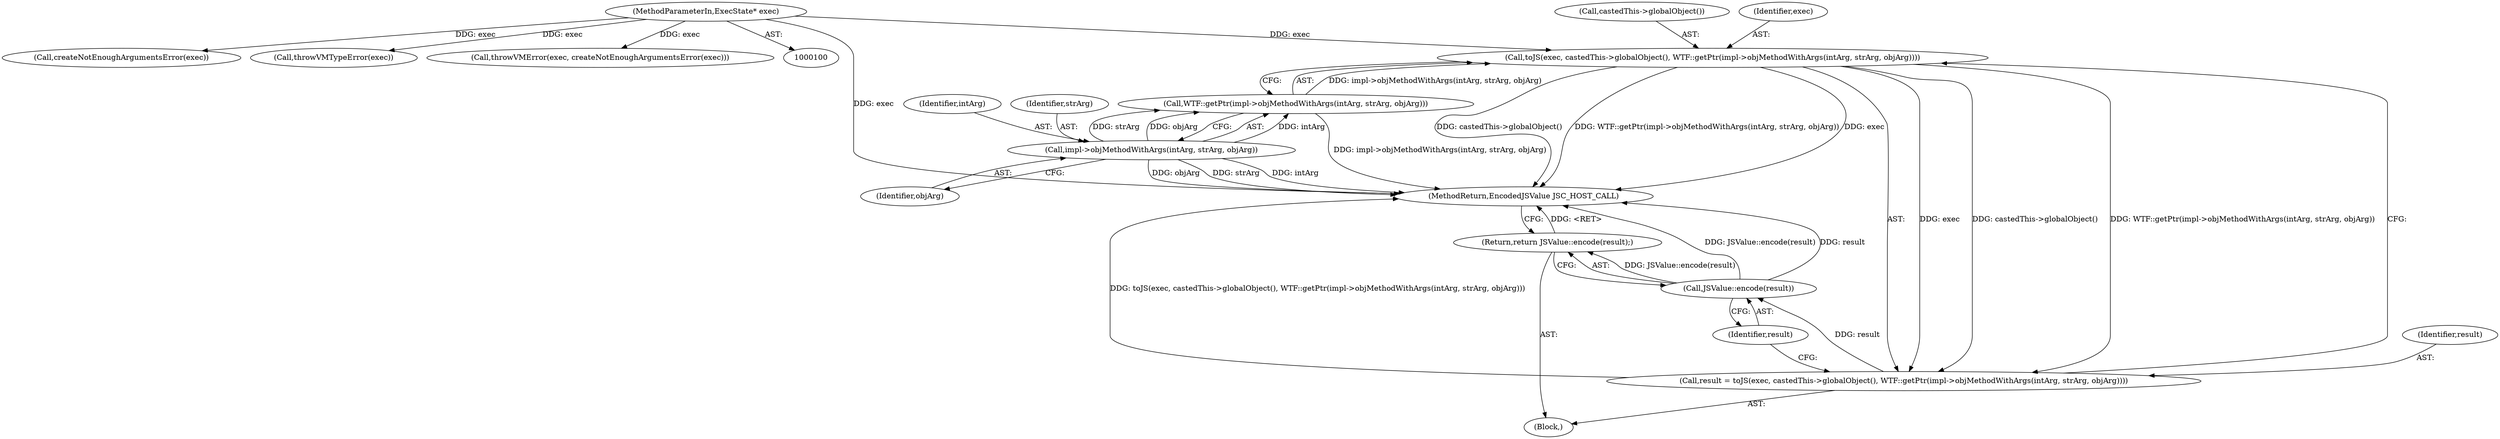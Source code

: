 digraph "0_Chrome_b944f670bb7a8a919daac497a4ea0536c954c201_40@pointer" {
"1000157" [label="(Call,toJS(exec, castedThis->globalObject(), WTF::getPtr(impl->objMethodWithArgs(intArg, strArg, objArg))))"];
"1000101" [label="(MethodParameterIn,ExecState* exec)"];
"1000160" [label="(Call,WTF::getPtr(impl->objMethodWithArgs(intArg, strArg, objArg)))"];
"1000161" [label="(Call,impl->objMethodWithArgs(intArg, strArg, objArg))"];
"1000155" [label="(Call,result = toJS(exec, castedThis->globalObject(), WTF::getPtr(impl->objMethodWithArgs(intArg, strArg, objArg))))"];
"1000166" [label="(Call,JSValue::encode(result))"];
"1000165" [label="(Return,return JSValue::encode(result);)"];
"1000168" [label="(MethodReturn,EncodedJSValue JSC_HOST_CALL)"];
"1000156" [label="(Identifier,result)"];
"1000167" [label="(Identifier,result)"];
"1000134" [label="(Call,createNotEnoughArgumentsError(exec))"];
"1000166" [label="(Call,JSValue::encode(result))"];
"1000155" [label="(Call,result = toJS(exec, castedThis->globalObject(), WTF::getPtr(impl->objMethodWithArgs(intArg, strArg, objArg))))"];
"1000159" [label="(Call,castedThis->globalObject())"];
"1000164" [label="(Identifier,objArg)"];
"1000160" [label="(Call,WTF::getPtr(impl->objMethodWithArgs(intArg, strArg, objArg)))"];
"1000162" [label="(Identifier,intArg)"];
"1000165" [label="(Return,return JSValue::encode(result);)"];
"1000102" [label="(Block,)"];
"1000113" [label="(Call,throwVMTypeError(exec))"];
"1000161" [label="(Call,impl->objMethodWithArgs(intArg, strArg, objArg))"];
"1000132" [label="(Call,throwVMError(exec, createNotEnoughArgumentsError(exec)))"];
"1000101" [label="(MethodParameterIn,ExecState* exec)"];
"1000158" [label="(Identifier,exec)"];
"1000163" [label="(Identifier,strArg)"];
"1000157" [label="(Call,toJS(exec, castedThis->globalObject(), WTF::getPtr(impl->objMethodWithArgs(intArg, strArg, objArg))))"];
"1000157" -> "1000155"  [label="AST: "];
"1000157" -> "1000160"  [label="CFG: "];
"1000158" -> "1000157"  [label="AST: "];
"1000159" -> "1000157"  [label="AST: "];
"1000160" -> "1000157"  [label="AST: "];
"1000155" -> "1000157"  [label="CFG: "];
"1000157" -> "1000168"  [label="DDG: castedThis->globalObject()"];
"1000157" -> "1000168"  [label="DDG: WTF::getPtr(impl->objMethodWithArgs(intArg, strArg, objArg))"];
"1000157" -> "1000168"  [label="DDG: exec"];
"1000157" -> "1000155"  [label="DDG: exec"];
"1000157" -> "1000155"  [label="DDG: castedThis->globalObject()"];
"1000157" -> "1000155"  [label="DDG: WTF::getPtr(impl->objMethodWithArgs(intArg, strArg, objArg))"];
"1000101" -> "1000157"  [label="DDG: exec"];
"1000160" -> "1000157"  [label="DDG: impl->objMethodWithArgs(intArg, strArg, objArg)"];
"1000101" -> "1000100"  [label="AST: "];
"1000101" -> "1000168"  [label="DDG: exec"];
"1000101" -> "1000113"  [label="DDG: exec"];
"1000101" -> "1000132"  [label="DDG: exec"];
"1000101" -> "1000134"  [label="DDG: exec"];
"1000160" -> "1000161"  [label="CFG: "];
"1000161" -> "1000160"  [label="AST: "];
"1000160" -> "1000168"  [label="DDG: impl->objMethodWithArgs(intArg, strArg, objArg)"];
"1000161" -> "1000160"  [label="DDG: intArg"];
"1000161" -> "1000160"  [label="DDG: strArg"];
"1000161" -> "1000160"  [label="DDG: objArg"];
"1000161" -> "1000164"  [label="CFG: "];
"1000162" -> "1000161"  [label="AST: "];
"1000163" -> "1000161"  [label="AST: "];
"1000164" -> "1000161"  [label="AST: "];
"1000161" -> "1000168"  [label="DDG: objArg"];
"1000161" -> "1000168"  [label="DDG: strArg"];
"1000161" -> "1000168"  [label="DDG: intArg"];
"1000155" -> "1000102"  [label="AST: "];
"1000156" -> "1000155"  [label="AST: "];
"1000167" -> "1000155"  [label="CFG: "];
"1000155" -> "1000168"  [label="DDG: toJS(exec, castedThis->globalObject(), WTF::getPtr(impl->objMethodWithArgs(intArg, strArg, objArg)))"];
"1000155" -> "1000166"  [label="DDG: result"];
"1000166" -> "1000165"  [label="AST: "];
"1000166" -> "1000167"  [label="CFG: "];
"1000167" -> "1000166"  [label="AST: "];
"1000165" -> "1000166"  [label="CFG: "];
"1000166" -> "1000168"  [label="DDG: JSValue::encode(result)"];
"1000166" -> "1000168"  [label="DDG: result"];
"1000166" -> "1000165"  [label="DDG: JSValue::encode(result)"];
"1000165" -> "1000102"  [label="AST: "];
"1000168" -> "1000165"  [label="CFG: "];
"1000165" -> "1000168"  [label="DDG: <RET>"];
}
